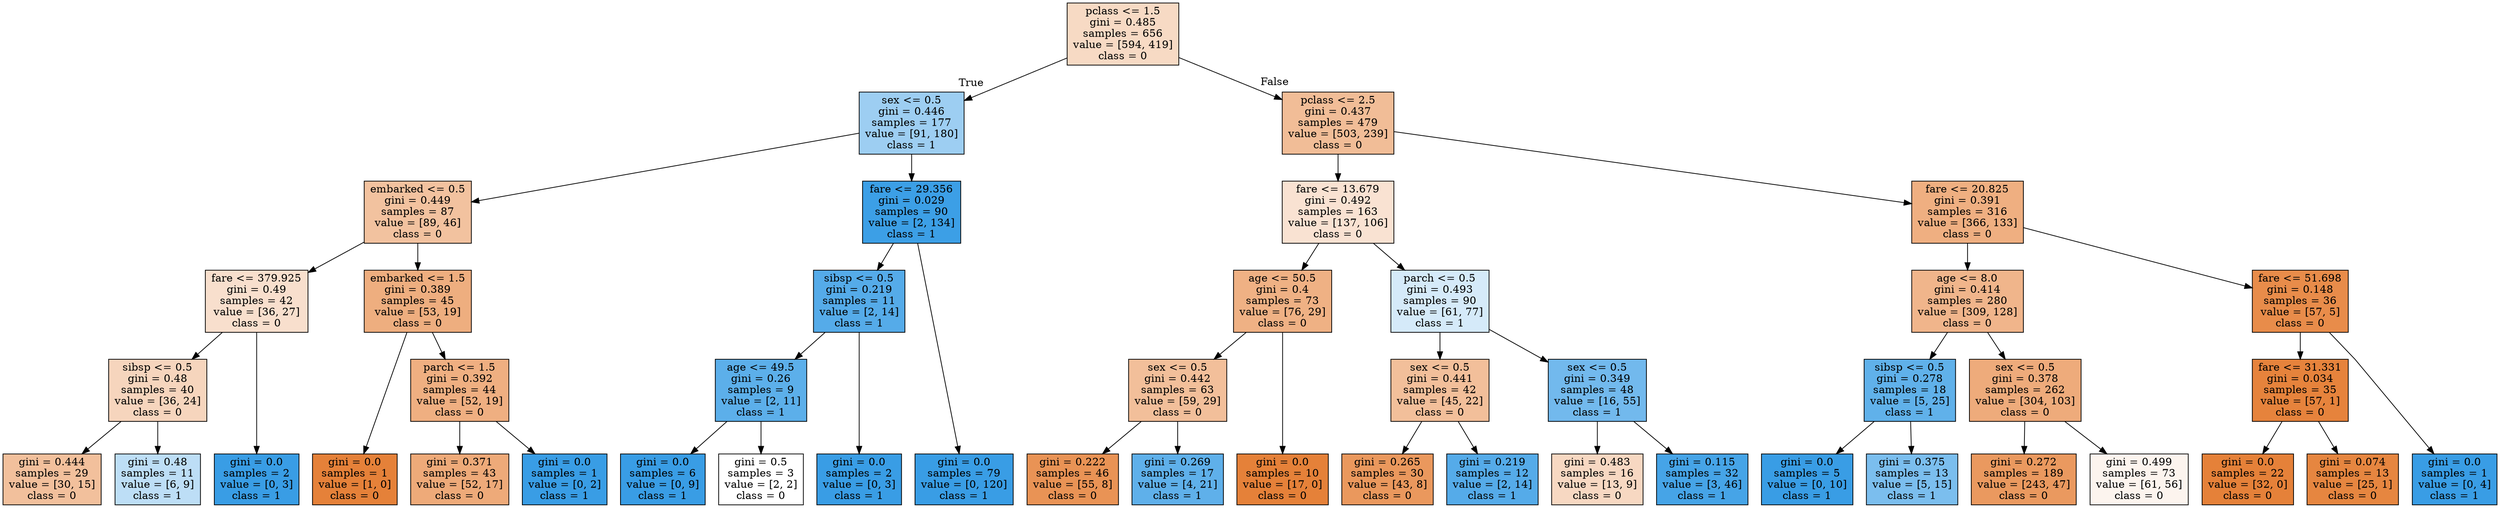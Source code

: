 digraph Tree {
node [shape=box, style="filled", color="black"] ;
graph [ranksep=equally, splines=polyline] ;
0 [label="pclass <= 1.5\ngini = 0.485\nsamples = 656\nvalue = [594, 419]\nclass = 0", fillcolor="#e581394b"] ;
1 [label="sex <= 0.5\ngini = 0.446\nsamples = 177\nvalue = [91, 180]\nclass = 1", fillcolor="#399de57e"] ;
0 -> 1 [labeldistance=2.5, labelangle=45, headlabel="True"] ;
2 [label="embarked <= 0.5\ngini = 0.449\nsamples = 87\nvalue = [89, 46]\nclass = 0", fillcolor="#e581397b"] ;
1 -> 2 ;
3 [label="fare <= 379.925\ngini = 0.49\nsamples = 42\nvalue = [36, 27]\nclass = 0", fillcolor="#e5813940"] ;
2 -> 3 ;
4 [label="sibsp <= 0.5\ngini = 0.48\nsamples = 40\nvalue = [36, 24]\nclass = 0", fillcolor="#e5813955"] ;
3 -> 4 ;
5 [label="gini = 0.444\nsamples = 29\nvalue = [30, 15]\nclass = 0", fillcolor="#e581397f"] ;
4 -> 5 ;
6 [label="gini = 0.48\nsamples = 11\nvalue = [6, 9]\nclass = 1", fillcolor="#399de555"] ;
4 -> 6 ;
7 [label="gini = 0.0\nsamples = 2\nvalue = [0, 3]\nclass = 1", fillcolor="#399de5ff"] ;
3 -> 7 ;
8 [label="embarked <= 1.5\ngini = 0.389\nsamples = 45\nvalue = [53, 19]\nclass = 0", fillcolor="#e58139a4"] ;
2 -> 8 ;
9 [label="gini = 0.0\nsamples = 1\nvalue = [1, 0]\nclass = 0", fillcolor="#e58139ff"] ;
8 -> 9 ;
10 [label="parch <= 1.5\ngini = 0.392\nsamples = 44\nvalue = [52, 19]\nclass = 0", fillcolor="#e58139a2"] ;
8 -> 10 ;
11 [label="gini = 0.371\nsamples = 43\nvalue = [52, 17]\nclass = 0", fillcolor="#e58139ac"] ;
10 -> 11 ;
12 [label="gini = 0.0\nsamples = 1\nvalue = [0, 2]\nclass = 1", fillcolor="#399de5ff"] ;
10 -> 12 ;
13 [label="fare <= 29.356\ngini = 0.029\nsamples = 90\nvalue = [2, 134]\nclass = 1", fillcolor="#399de5fb"] ;
1 -> 13 ;
14 [label="sibsp <= 0.5\ngini = 0.219\nsamples = 11\nvalue = [2, 14]\nclass = 1", fillcolor="#399de5db"] ;
13 -> 14 ;
15 [label="age <= 49.5\ngini = 0.26\nsamples = 9\nvalue = [2, 11]\nclass = 1", fillcolor="#399de5d1"] ;
14 -> 15 ;
16 [label="gini = 0.0\nsamples = 6\nvalue = [0, 9]\nclass = 1", fillcolor="#399de5ff"] ;
15 -> 16 ;
17 [label="gini = 0.5\nsamples = 3\nvalue = [2, 2]\nclass = 0", fillcolor="#e5813900"] ;
15 -> 17 ;
18 [label="gini = 0.0\nsamples = 2\nvalue = [0, 3]\nclass = 1", fillcolor="#399de5ff"] ;
14 -> 18 ;
19 [label="gini = 0.0\nsamples = 79\nvalue = [0, 120]\nclass = 1", fillcolor="#399de5ff"] ;
13 -> 19 ;
20 [label="pclass <= 2.5\ngini = 0.437\nsamples = 479\nvalue = [503, 239]\nclass = 0", fillcolor="#e5813986"] ;
0 -> 20 [labeldistance=2.5, labelangle=-45, headlabel="False"] ;
21 [label="fare <= 13.679\ngini = 0.492\nsamples = 163\nvalue = [137, 106]\nclass = 0", fillcolor="#e581393a"] ;
20 -> 21 ;
22 [label="age <= 50.5\ngini = 0.4\nsamples = 73\nvalue = [76, 29]\nclass = 0", fillcolor="#e581399e"] ;
21 -> 22 ;
23 [label="sex <= 0.5\ngini = 0.442\nsamples = 63\nvalue = [59, 29]\nclass = 0", fillcolor="#e5813982"] ;
22 -> 23 ;
24 [label="gini = 0.222\nsamples = 46\nvalue = [55, 8]\nclass = 0", fillcolor="#e58139da"] ;
23 -> 24 ;
25 [label="gini = 0.269\nsamples = 17\nvalue = [4, 21]\nclass = 1", fillcolor="#399de5ce"] ;
23 -> 25 ;
26 [label="gini = 0.0\nsamples = 10\nvalue = [17, 0]\nclass = 0", fillcolor="#e58139ff"] ;
22 -> 26 ;
27 [label="parch <= 0.5\ngini = 0.493\nsamples = 90\nvalue = [61, 77]\nclass = 1", fillcolor="#399de535"] ;
21 -> 27 ;
28 [label="sex <= 0.5\ngini = 0.441\nsamples = 42\nvalue = [45, 22]\nclass = 0", fillcolor="#e5813982"] ;
27 -> 28 ;
29 [label="gini = 0.265\nsamples = 30\nvalue = [43, 8]\nclass = 0", fillcolor="#e58139d0"] ;
28 -> 29 ;
30 [label="gini = 0.219\nsamples = 12\nvalue = [2, 14]\nclass = 1", fillcolor="#399de5db"] ;
28 -> 30 ;
31 [label="sex <= 0.5\ngini = 0.349\nsamples = 48\nvalue = [16, 55]\nclass = 1", fillcolor="#399de5b5"] ;
27 -> 31 ;
32 [label="gini = 0.483\nsamples = 16\nvalue = [13, 9]\nclass = 0", fillcolor="#e581394e"] ;
31 -> 32 ;
33 [label="gini = 0.115\nsamples = 32\nvalue = [3, 46]\nclass = 1", fillcolor="#399de5ee"] ;
31 -> 33 ;
34 [label="fare <= 20.825\ngini = 0.391\nsamples = 316\nvalue = [366, 133]\nclass = 0", fillcolor="#e58139a2"] ;
20 -> 34 ;
35 [label="age <= 8.0\ngini = 0.414\nsamples = 280\nvalue = [309, 128]\nclass = 0", fillcolor="#e5813995"] ;
34 -> 35 ;
36 [label="sibsp <= 0.5\ngini = 0.278\nsamples = 18\nvalue = [5, 25]\nclass = 1", fillcolor="#399de5cc"] ;
35 -> 36 ;
37 [label="gini = 0.0\nsamples = 5\nvalue = [0, 10]\nclass = 1", fillcolor="#399de5ff"] ;
36 -> 37 ;
38 [label="gini = 0.375\nsamples = 13\nvalue = [5, 15]\nclass = 1", fillcolor="#399de5aa"] ;
36 -> 38 ;
39 [label="sex <= 0.5\ngini = 0.378\nsamples = 262\nvalue = [304, 103]\nclass = 0", fillcolor="#e58139a9"] ;
35 -> 39 ;
40 [label="gini = 0.272\nsamples = 189\nvalue = [243, 47]\nclass = 0", fillcolor="#e58139ce"] ;
39 -> 40 ;
41 [label="gini = 0.499\nsamples = 73\nvalue = [61, 56]\nclass = 0", fillcolor="#e5813915"] ;
39 -> 41 ;
42 [label="fare <= 51.698\ngini = 0.148\nsamples = 36\nvalue = [57, 5]\nclass = 0", fillcolor="#e58139e9"] ;
34 -> 42 ;
43 [label="fare <= 31.331\ngini = 0.034\nsamples = 35\nvalue = [57, 1]\nclass = 0", fillcolor="#e58139fb"] ;
42 -> 43 ;
44 [label="gini = 0.0\nsamples = 22\nvalue = [32, 0]\nclass = 0", fillcolor="#e58139ff"] ;
43 -> 44 ;
45 [label="gini = 0.074\nsamples = 13\nvalue = [25, 1]\nclass = 0", fillcolor="#e58139f5"] ;
43 -> 45 ;
46 [label="gini = 0.0\nsamples = 1\nvalue = [0, 4]\nclass = 1", fillcolor="#399de5ff"] ;
42 -> 46 ;
{rank=same ; 0} ;
{rank=same ; 1; 20} ;
{rank=same ; 2; 13; 21; 34} ;
{rank=same ; 3; 8; 14; 22; 27; 35; 42} ;
{rank=same ; 4; 10; 15; 23; 28; 31; 36; 39; 43} ;
{rank=same ; 5; 6; 7; 9; 11; 12; 16; 17; 18; 19; 24; 25; 26; 29; 30; 32; 33; 37; 38; 40; 41; 44; 45; 46} ;
}